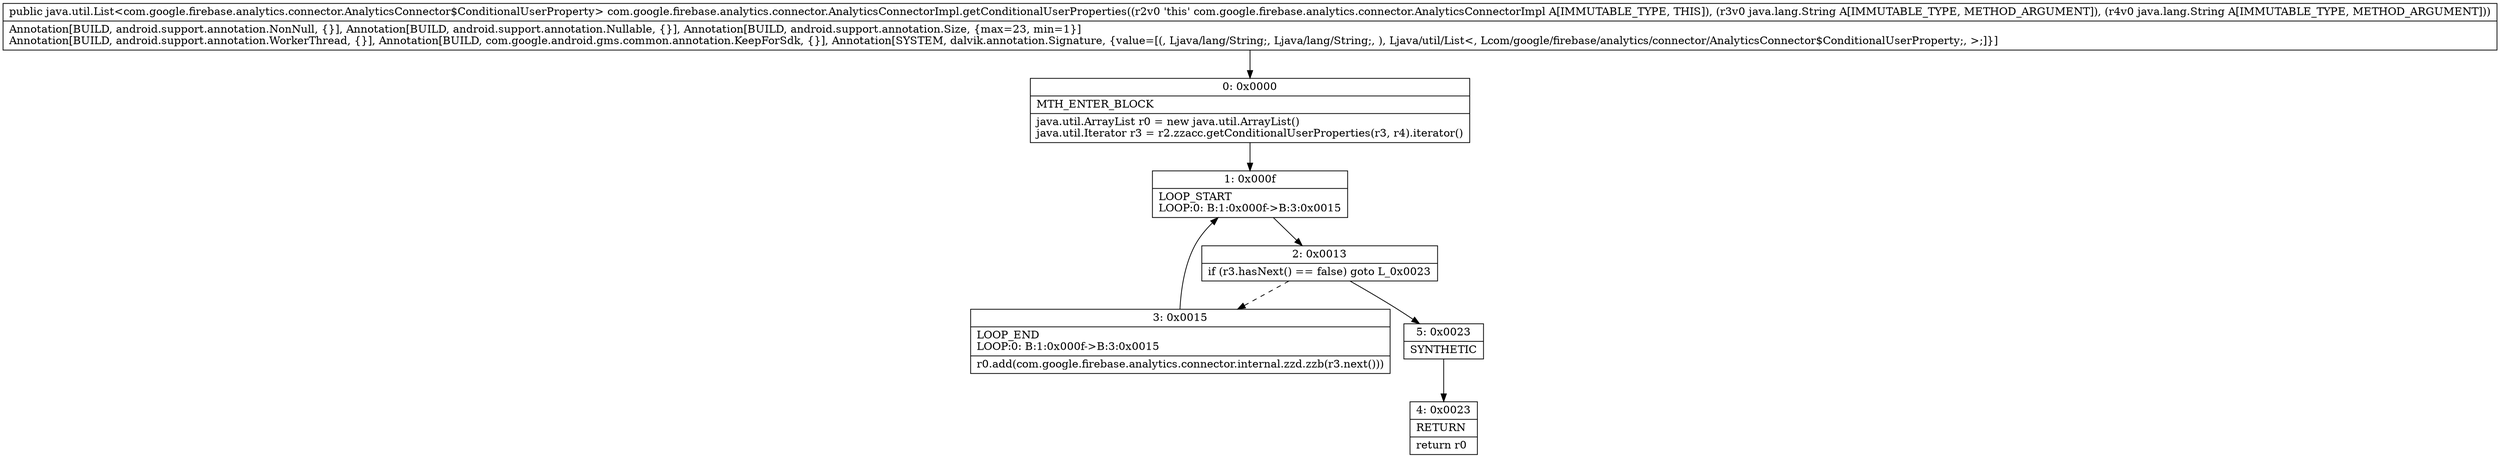 digraph "CFG forcom.google.firebase.analytics.connector.AnalyticsConnectorImpl.getConditionalUserProperties(Ljava\/lang\/String;Ljava\/lang\/String;)Ljava\/util\/List;" {
Node_0 [shape=record,label="{0\:\ 0x0000|MTH_ENTER_BLOCK\l|java.util.ArrayList r0 = new java.util.ArrayList()\ljava.util.Iterator r3 = r2.zzacc.getConditionalUserProperties(r3, r4).iterator()\l}"];
Node_1 [shape=record,label="{1\:\ 0x000f|LOOP_START\lLOOP:0: B:1:0x000f\-\>B:3:0x0015\l}"];
Node_2 [shape=record,label="{2\:\ 0x0013|if (r3.hasNext() == false) goto L_0x0023\l}"];
Node_3 [shape=record,label="{3\:\ 0x0015|LOOP_END\lLOOP:0: B:1:0x000f\-\>B:3:0x0015\l|r0.add(com.google.firebase.analytics.connector.internal.zzd.zzb(r3.next()))\l}"];
Node_4 [shape=record,label="{4\:\ 0x0023|RETURN\l|return r0\l}"];
Node_5 [shape=record,label="{5\:\ 0x0023|SYNTHETIC\l}"];
MethodNode[shape=record,label="{public java.util.List\<com.google.firebase.analytics.connector.AnalyticsConnector$ConditionalUserProperty\> com.google.firebase.analytics.connector.AnalyticsConnectorImpl.getConditionalUserProperties((r2v0 'this' com.google.firebase.analytics.connector.AnalyticsConnectorImpl A[IMMUTABLE_TYPE, THIS]), (r3v0 java.lang.String A[IMMUTABLE_TYPE, METHOD_ARGUMENT]), (r4v0 java.lang.String A[IMMUTABLE_TYPE, METHOD_ARGUMENT]))  | Annotation[BUILD, android.support.annotation.NonNull, \{\}], Annotation[BUILD, android.support.annotation.Nullable, \{\}], Annotation[BUILD, android.support.annotation.Size, \{max=23, min=1\}]\lAnnotation[BUILD, android.support.annotation.WorkerThread, \{\}], Annotation[BUILD, com.google.android.gms.common.annotation.KeepForSdk, \{\}], Annotation[SYSTEM, dalvik.annotation.Signature, \{value=[(, Ljava\/lang\/String;, Ljava\/lang\/String;, ), Ljava\/util\/List\<, Lcom\/google\/firebase\/analytics\/connector\/AnalyticsConnector$ConditionalUserProperty;, \>;]\}]\l}"];
MethodNode -> Node_0;
Node_0 -> Node_1;
Node_1 -> Node_2;
Node_2 -> Node_3[style=dashed];
Node_2 -> Node_5;
Node_3 -> Node_1;
Node_5 -> Node_4;
}

